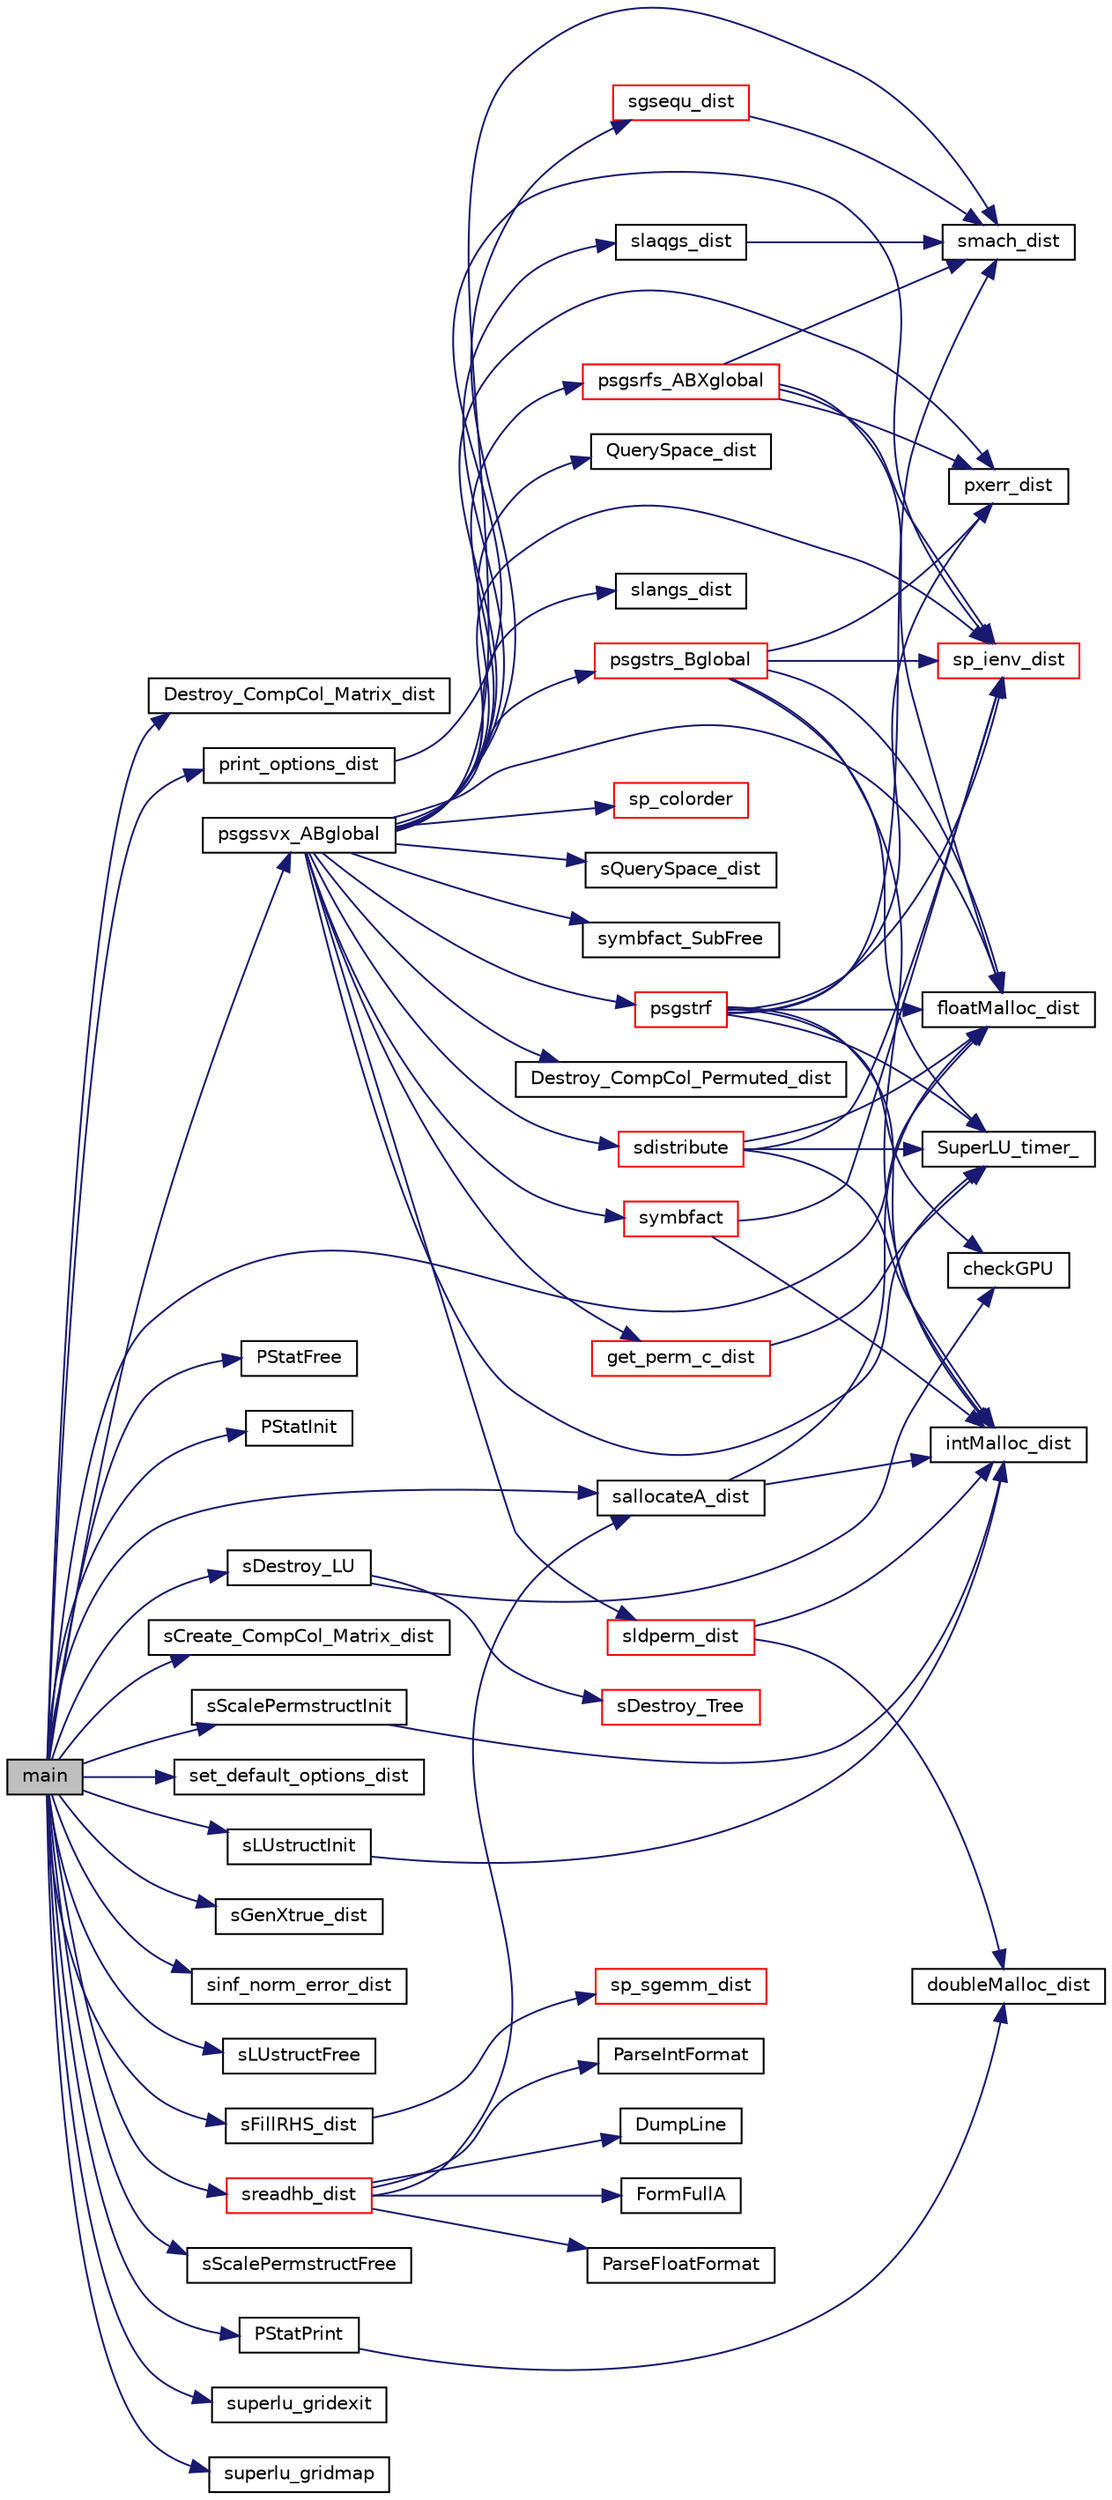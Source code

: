 digraph "main"
{
 // LATEX_PDF_SIZE
  edge [fontname="Helvetica",fontsize="10",labelfontname="Helvetica",labelfontsize="10"];
  node [fontname="Helvetica",fontsize="10",shape=record];
  rankdir="LR";
  Node1 [label="main",height=0.2,width=0.4,color="black", fillcolor="grey75", style="filled", fontcolor="black",tooltip=" "];
  Node1 -> Node2 [color="midnightblue",fontsize="10",style="solid",fontname="Helvetica"];
  Node2 [label="Destroy_CompCol_Matrix_dist",height=0.2,width=0.4,color="black", fillcolor="white", style="filled",URL="$superlu__defs_8h.html#a19148d48069c04e21a7ea94d53043f6f",tooltip=" "];
  Node1 -> Node3 [color="midnightblue",fontsize="10",style="solid",fontname="Helvetica"];
  Node3 [label="floatMalloc_dist",height=0.2,width=0.4,color="black", fillcolor="white", style="filled",URL="$smemory__dist_8c.html#a331357a595befa771bac9d583c0eb8f4",tooltip=" "];
  Node1 -> Node4 [color="midnightblue",fontsize="10",style="solid",fontname="Helvetica"];
  Node4 [label="print_options_dist",height=0.2,width=0.4,color="black", fillcolor="white", style="filled",URL="$superlu__defs_8h.html#a0786e160fdc6d8f413452f446068dad1",tooltip="Print the options setting."];
  Node4 -> Node5 [color="midnightblue",fontsize="10",style="solid",fontname="Helvetica"];
  Node5 [label="sp_ienv_dist",height=0.2,width=0.4,color="red", fillcolor="white", style="filled",URL="$SRC_2sp__ienv_8c.html#a004725eb174f73ba121db829451a8e8c",tooltip=" "];
  Node1 -> Node7 [color="midnightblue",fontsize="10",style="solid",fontname="Helvetica"];
  Node7 [label="psgssvx_ABglobal",height=0.2,width=0.4,color="black", fillcolor="white", style="filled",URL="$psgssvx__ABglobal_8c.html#ad214d0f5c2648c834b9d0fb3481dc078",tooltip=" "];
  Node7 -> Node8 [color="midnightblue",fontsize="10",style="solid",fontname="Helvetica"];
  Node8 [label="Destroy_CompCol_Permuted_dist",height=0.2,width=0.4,color="black", fillcolor="white", style="filled",URL="$superlu__defs_8h.html#a658c586f65e61ef7758b72aa81d56a48",tooltip="A is of type Stype==NCP."];
  Node7 -> Node3 [color="midnightblue",fontsize="10",style="solid",fontname="Helvetica"];
  Node7 -> Node9 [color="midnightblue",fontsize="10",style="solid",fontname="Helvetica"];
  Node9 [label="get_perm_c_dist",height=0.2,width=0.4,color="red", fillcolor="white", style="filled",URL="$get__perm__c_8c.html#a04a4ecd61a85915115f4a65295f9c71d",tooltip=" "];
  Node9 -> Node22 [color="midnightblue",fontsize="10",style="solid",fontname="Helvetica"];
  Node22 [label="SuperLU_timer_",height=0.2,width=0.4,color="black", fillcolor="white", style="filled",URL="$superlu__timer_8c.html#a0c6777573bbfe81917cd381e0090d355",tooltip=" "];
  Node7 -> Node23 [color="midnightblue",fontsize="10",style="solid",fontname="Helvetica"];
  Node23 [label="psgsrfs_ABXglobal",height=0.2,width=0.4,color="red", fillcolor="white", style="filled",URL="$psgsrfs__ABXglobal_8c.html#aa736c34ffbdde355279cc6ed8ebc1b20",tooltip=" "];
  Node23 -> Node3 [color="midnightblue",fontsize="10",style="solid",fontname="Helvetica"];
  Node23 -> Node39 [color="midnightblue",fontsize="10",style="solid",fontname="Helvetica"];
  Node39 [label="pxerr_dist",height=0.2,width=0.4,color="black", fillcolor="white", style="filled",URL="$pxerr__dist_8c.html#a83457ff10ec305ba2d5c47fcb3db3300",tooltip=" "];
  Node23 -> Node45 [color="midnightblue",fontsize="10",style="solid",fontname="Helvetica"];
  Node45 [label="smach_dist",height=0.2,width=0.4,color="black", fillcolor="white", style="filled",URL="$smach__dist_8c.html#a7fe5e800bc6c97889ed8ecdc073dbaf9",tooltip=" "];
  Node23 -> Node5 [color="midnightblue",fontsize="10",style="solid",fontname="Helvetica"];
  Node7 -> Node46 [color="midnightblue",fontsize="10",style="solid",fontname="Helvetica"];
  Node46 [label="psgstrf",height=0.2,width=0.4,color="red", fillcolor="white", style="filled",URL="$psgstrf_8c.html#a2e1f4237441d40b36a590bf2d44e9dba",tooltip=" "];
  Node46 -> Node47 [color="midnightblue",fontsize="10",style="solid",fontname="Helvetica"];
  Node47 [label="checkGPU",height=0.2,width=0.4,color="black", fillcolor="white", style="filled",URL="$gpu__api__utils_8c.html#af8ca70316086ecfe46b3dd727da84ec5",tooltip=" "];
  Node46 -> Node3 [color="midnightblue",fontsize="10",style="solid",fontname="Helvetica"];
  Node46 -> Node27 [color="midnightblue",fontsize="10",style="solid",fontname="Helvetica"];
  Node27 [label="intMalloc_dist",height=0.2,width=0.4,color="black", fillcolor="white", style="filled",URL="$memory_8c.html#a2c2df35072e313373438cccdb98b885c",tooltip=" "];
  Node46 -> Node39 [color="midnightblue",fontsize="10",style="solid",fontname="Helvetica"];
  Node46 -> Node45 [color="midnightblue",fontsize="10",style="solid",fontname="Helvetica"];
  Node46 -> Node5 [color="midnightblue",fontsize="10",style="solid",fontname="Helvetica"];
  Node46 -> Node22 [color="midnightblue",fontsize="10",style="solid",fontname="Helvetica"];
  Node7 -> Node78 [color="midnightblue",fontsize="10",style="solid",fontname="Helvetica"];
  Node78 [label="psgstrs_Bglobal",height=0.2,width=0.4,color="red", fillcolor="white", style="filled",URL="$psgstrs__Bglobal_8c.html#a377a90d07ef32e2758ce061373509235",tooltip=" "];
  Node78 -> Node3 [color="midnightblue",fontsize="10",style="solid",fontname="Helvetica"];
  Node78 -> Node27 [color="midnightblue",fontsize="10",style="solid",fontname="Helvetica"];
  Node78 -> Node39 [color="midnightblue",fontsize="10",style="solid",fontname="Helvetica"];
  Node78 -> Node5 [color="midnightblue",fontsize="10",style="solid",fontname="Helvetica"];
  Node78 -> Node22 [color="midnightblue",fontsize="10",style="solid",fontname="Helvetica"];
  Node7 -> Node39 [color="midnightblue",fontsize="10",style="solid",fontname="Helvetica"];
  Node7 -> Node80 [color="midnightblue",fontsize="10",style="solid",fontname="Helvetica"];
  Node80 [label="QuerySpace_dist",height=0.2,width=0.4,color="black", fillcolor="white", style="filled",URL="$memory_8c.html#a8413ce1e40449eb9066b27bf5f01f200",tooltip=" "];
  Node7 -> Node81 [color="midnightblue",fontsize="10",style="solid",fontname="Helvetica"];
  Node81 [label="sdistribute",height=0.2,width=0.4,color="red", fillcolor="white", style="filled",URL="$sdistribute_8c.html#ae66402781f41fb10e5cc0c10eaebbcdb",tooltip=" "];
  Node81 -> Node3 [color="midnightblue",fontsize="10",style="solid",fontname="Helvetica"];
  Node81 -> Node27 [color="midnightblue",fontsize="10",style="solid",fontname="Helvetica"];
  Node81 -> Node5 [color="midnightblue",fontsize="10",style="solid",fontname="Helvetica"];
  Node81 -> Node22 [color="midnightblue",fontsize="10",style="solid",fontname="Helvetica"];
  Node7 -> Node91 [color="midnightblue",fontsize="10",style="solid",fontname="Helvetica"];
  Node91 [label="sgsequ_dist",height=0.2,width=0.4,color="red", fillcolor="white", style="filled",URL="$sgsequ__dist_8c.html#a961402ccf8beb90c0141fb31c8378e74",tooltip=" "];
  Node91 -> Node45 [color="midnightblue",fontsize="10",style="solid",fontname="Helvetica"];
  Node7 -> Node92 [color="midnightblue",fontsize="10",style="solid",fontname="Helvetica"];
  Node92 [label="slangs_dist",height=0.2,width=0.4,color="black", fillcolor="white", style="filled",URL="$slangs__dist_8c.html#a102ca0c4eb3abf41cfcc40449b81eacc",tooltip=" "];
  Node7 -> Node93 [color="midnightblue",fontsize="10",style="solid",fontname="Helvetica"];
  Node93 [label="slaqgs_dist",height=0.2,width=0.4,color="black", fillcolor="white", style="filled",URL="$slaqgs__dist_8c.html#a670f0e8fc27c1ca22628fcd17e1a8dfe",tooltip=" "];
  Node93 -> Node45 [color="midnightblue",fontsize="10",style="solid",fontname="Helvetica"];
  Node7 -> Node94 [color="midnightblue",fontsize="10",style="solid",fontname="Helvetica"];
  Node94 [label="sldperm_dist",height=0.2,width=0.4,color="red", fillcolor="white", style="filled",URL="$sldperm__dist_8c.html#ab475d4b45d6d2e4842cbe5dfed51696e",tooltip=" "];
  Node94 -> Node95 [color="midnightblue",fontsize="10",style="solid",fontname="Helvetica"];
  Node95 [label="doubleMalloc_dist",height=0.2,width=0.4,color="black", fillcolor="white", style="filled",URL="$dmemory__dist_8c.html#a52dc9c97e580c07ec4af763f1755a2ba",tooltip=" "];
  Node94 -> Node27 [color="midnightblue",fontsize="10",style="solid",fontname="Helvetica"];
  Node7 -> Node45 [color="midnightblue",fontsize="10",style="solid",fontname="Helvetica"];
  Node7 -> Node98 [color="midnightblue",fontsize="10",style="solid",fontname="Helvetica"];
  Node98 [label="sp_colorder",height=0.2,width=0.4,color="red", fillcolor="white", style="filled",URL="$sp__colorder_8c.html#a6ad60314d2dc47dad994c8c9d30a47c1",tooltip=" "];
  Node7 -> Node5 [color="midnightblue",fontsize="10",style="solid",fontname="Helvetica"];
  Node7 -> Node109 [color="midnightblue",fontsize="10",style="solid",fontname="Helvetica"];
  Node109 [label="sQuerySpace_dist",height=0.2,width=0.4,color="black", fillcolor="white", style="filled",URL="$smemory__dist_8c.html#a49bffcdfaa0131b3e6cb6fd1b62ccb52",tooltip=" "];
  Node7 -> Node22 [color="midnightblue",fontsize="10",style="solid",fontname="Helvetica"];
  Node7 -> Node110 [color="midnightblue",fontsize="10",style="solid",fontname="Helvetica"];
  Node110 [label="symbfact",height=0.2,width=0.4,color="red", fillcolor="white", style="filled",URL="$superlu__defs_8h.html#a6eab617d12e74f9eb0b550d9bf2f9029",tooltip=" "];
  Node110 -> Node27 [color="midnightblue",fontsize="10",style="solid",fontname="Helvetica"];
  Node110 -> Node5 [color="midnightblue",fontsize="10",style="solid",fontname="Helvetica"];
  Node7 -> Node129 [color="midnightblue",fontsize="10",style="solid",fontname="Helvetica"];
  Node129 [label="symbfact_SubFree",height=0.2,width=0.4,color="black", fillcolor="white", style="filled",URL="$memory_8c.html#aa6a5c344f09e96ecf0568ee0f8501898",tooltip=" "];
  Node1 -> Node130 [color="midnightblue",fontsize="10",style="solid",fontname="Helvetica"];
  Node130 [label="PStatFree",height=0.2,width=0.4,color="black", fillcolor="white", style="filled",URL="$superlu__defs_8h.html#a72c21f510c552d12a9156c91fb0d2590",tooltip=" "];
  Node1 -> Node131 [color="midnightblue",fontsize="10",style="solid",fontname="Helvetica"];
  Node131 [label="PStatInit",height=0.2,width=0.4,color="black", fillcolor="white", style="filled",URL="$superlu__defs_8h.html#a6a4d9e2e43171f86980fd9f3ebd34f83",tooltip=" "];
  Node1 -> Node132 [color="midnightblue",fontsize="10",style="solid",fontname="Helvetica"];
  Node132 [label="PStatPrint",height=0.2,width=0.4,color="black", fillcolor="white", style="filled",URL="$superlu__defs_8h.html#a69b52d648c38fa18f68d4b5f5689d4a2",tooltip=" "];
  Node132 -> Node95 [color="midnightblue",fontsize="10",style="solid",fontname="Helvetica"];
  Node1 -> Node133 [color="midnightblue",fontsize="10",style="solid",fontname="Helvetica"];
  Node133 [label="sallocateA_dist",height=0.2,width=0.4,color="black", fillcolor="white", style="filled",URL="$smemory__dist_8c.html#a5ad7f2f118d127208e0b029cdb5b82e9",tooltip=" "];
  Node133 -> Node3 [color="midnightblue",fontsize="10",style="solid",fontname="Helvetica"];
  Node133 -> Node27 [color="midnightblue",fontsize="10",style="solid",fontname="Helvetica"];
  Node1 -> Node134 [color="midnightblue",fontsize="10",style="solid",fontname="Helvetica"];
  Node134 [label="sCreate_CompCol_Matrix_dist",height=0.2,width=0.4,color="black", fillcolor="white", style="filled",URL="$superlu__sdefs_8h.html#a0f6cb325cc0a225ae2bba62d144bda3f",tooltip=" "];
  Node1 -> Node135 [color="midnightblue",fontsize="10",style="solid",fontname="Helvetica"];
  Node135 [label="sDestroy_LU",height=0.2,width=0.4,color="black", fillcolor="white", style="filled",URL="$psutil_8c.html#a26eab5afae1362682b67a233180b6723",tooltip="Destroy distributed L & U matrices."];
  Node135 -> Node47 [color="midnightblue",fontsize="10",style="solid",fontname="Helvetica"];
  Node135 -> Node136 [color="midnightblue",fontsize="10",style="solid",fontname="Helvetica"];
  Node136 [label="sDestroy_Tree",height=0.2,width=0.4,color="red", fillcolor="white", style="filled",URL="$psutil_8c.html#a86b54d08db41c3c84f77aa1a827ee5ab",tooltip="Destroy broadcast and reduction trees used in triangular solve."];
  Node1 -> Node137 [color="midnightblue",fontsize="10",style="solid",fontname="Helvetica"];
  Node137 [label="set_default_options_dist",height=0.2,width=0.4,color="black", fillcolor="white", style="filled",URL="$superlu__defs_8h.html#ae4620e0e61b047a0fe6437b250a68b9b",tooltip="Set the default values for the options argument."];
  Node1 -> Node138 [color="midnightblue",fontsize="10",style="solid",fontname="Helvetica"];
  Node138 [label="sFillRHS_dist",height=0.2,width=0.4,color="black", fillcolor="white", style="filled",URL="$superlu__sdefs_8h.html#af177ef0e7dc815c65455503221513789",tooltip="Let rhs[i] = sum of i-th row of A, so the solution vector is all 1's."];
  Node138 -> Node139 [color="midnightblue",fontsize="10",style="solid",fontname="Helvetica"];
  Node139 [label="sp_sgemm_dist",height=0.2,width=0.4,color="red", fillcolor="white", style="filled",URL="$ssp__blas3__dist_8c.html#aef0510e4638cef0c75f5470a94a8e194",tooltip=" "];
  Node1 -> Node141 [color="midnightblue",fontsize="10",style="solid",fontname="Helvetica"];
  Node141 [label="sGenXtrue_dist",height=0.2,width=0.4,color="black", fillcolor="white", style="filled",URL="$superlu__sdefs_8h.html#a321078549003fe7a2aef1a54e916cb5b",tooltip=" "];
  Node1 -> Node142 [color="midnightblue",fontsize="10",style="solid",fontname="Helvetica"];
  Node142 [label="sinf_norm_error_dist",height=0.2,width=0.4,color="black", fillcolor="white", style="filled",URL="$superlu__sdefs_8h.html#a48191f2dde69f2b5f11944e220b93466",tooltip="Check the inf-norm of the error vector."];
  Node1 -> Node143 [color="midnightblue",fontsize="10",style="solid",fontname="Helvetica"];
  Node143 [label="sLUstructFree",height=0.2,width=0.4,color="black", fillcolor="white", style="filled",URL="$psutil_8c.html#af11d8b353bdc5fb785ffee271a704bd7",tooltip="Deallocate LUstruct."];
  Node1 -> Node144 [color="midnightblue",fontsize="10",style="solid",fontname="Helvetica"];
  Node144 [label="sLUstructInit",height=0.2,width=0.4,color="black", fillcolor="white", style="filled",URL="$psutil_8c.html#a476cd861bddaa3d70f4967e513c1045f",tooltip="Allocate storage in LUstruct."];
  Node144 -> Node27 [color="midnightblue",fontsize="10",style="solid",fontname="Helvetica"];
  Node1 -> Node145 [color="midnightblue",fontsize="10",style="solid",fontname="Helvetica"];
  Node145 [label="sreadhb_dist",height=0.2,width=0.4,color="red", fillcolor="white", style="filled",URL="$sreadhb_8c.html#a9764aae53b1fff2b53c10750941e1ca3",tooltip=" "];
  Node145 -> Node146 [color="midnightblue",fontsize="10",style="solid",fontname="Helvetica"];
  Node146 [label="DumpLine",height=0.2,width=0.4,color="black", fillcolor="white", style="filled",URL="$sreadhb_8c.html#a73c3b93fec4fb69f67664d899b2a6b42",tooltip=" "];
  Node145 -> Node147 [color="midnightblue",fontsize="10",style="solid",fontname="Helvetica"];
  Node147 [label="FormFullA",height=0.2,width=0.4,color="black", fillcolor="white", style="filled",URL="$sreadhb_8c.html#a115258251da4530dd0dc5c37132b7b00",tooltip=" "];
  Node145 -> Node148 [color="midnightblue",fontsize="10",style="solid",fontname="Helvetica"];
  Node148 [label="ParseFloatFormat",height=0.2,width=0.4,color="black", fillcolor="white", style="filled",URL="$sreadhb_8c.html#ab280470e3c7d3235ee212104d44d09a2",tooltip=" "];
  Node145 -> Node149 [color="midnightblue",fontsize="10",style="solid",fontname="Helvetica"];
  Node149 [label="ParseIntFormat",height=0.2,width=0.4,color="black", fillcolor="white", style="filled",URL="$sreadhb_8c.html#a05ff7013a68c641295685a0e85c18c83",tooltip=" "];
  Node145 -> Node133 [color="midnightblue",fontsize="10",style="solid",fontname="Helvetica"];
  Node1 -> Node152 [color="midnightblue",fontsize="10",style="solid",fontname="Helvetica"];
  Node152 [label="sScalePermstructFree",height=0.2,width=0.4,color="black", fillcolor="white", style="filled",URL="$superlu__sdefs_8h.html#a48cbbfeef4ff8ba196e37d9d07bba6b9",tooltip="Deallocate ScalePermstruct."];
  Node1 -> Node153 [color="midnightblue",fontsize="10",style="solid",fontname="Helvetica"];
  Node153 [label="sScalePermstructInit",height=0.2,width=0.4,color="black", fillcolor="white", style="filled",URL="$superlu__sdefs_8h.html#a5c9aad0b1fa014a358b8420caf6122ce",tooltip="Allocate storage in ScalePermstruct."];
  Node153 -> Node27 [color="midnightblue",fontsize="10",style="solid",fontname="Helvetica"];
  Node1 -> Node154 [color="midnightblue",fontsize="10",style="solid",fontname="Helvetica"];
  Node154 [label="superlu_gridexit",height=0.2,width=0.4,color="black", fillcolor="white", style="filled",URL="$superlu__defs_8h.html#ab151232cdf0e52a85e0f27319f358fd4",tooltip=" "];
  Node1 -> Node155 [color="midnightblue",fontsize="10",style="solid",fontname="Helvetica"];
  Node155 [label="superlu_gridmap",height=0.2,width=0.4,color="black", fillcolor="white", style="filled",URL="$superlu__defs_8h.html#a9541b30518da781df45dade371745b46",tooltip="All processes in the MPI communicator must call this routine."];
}
